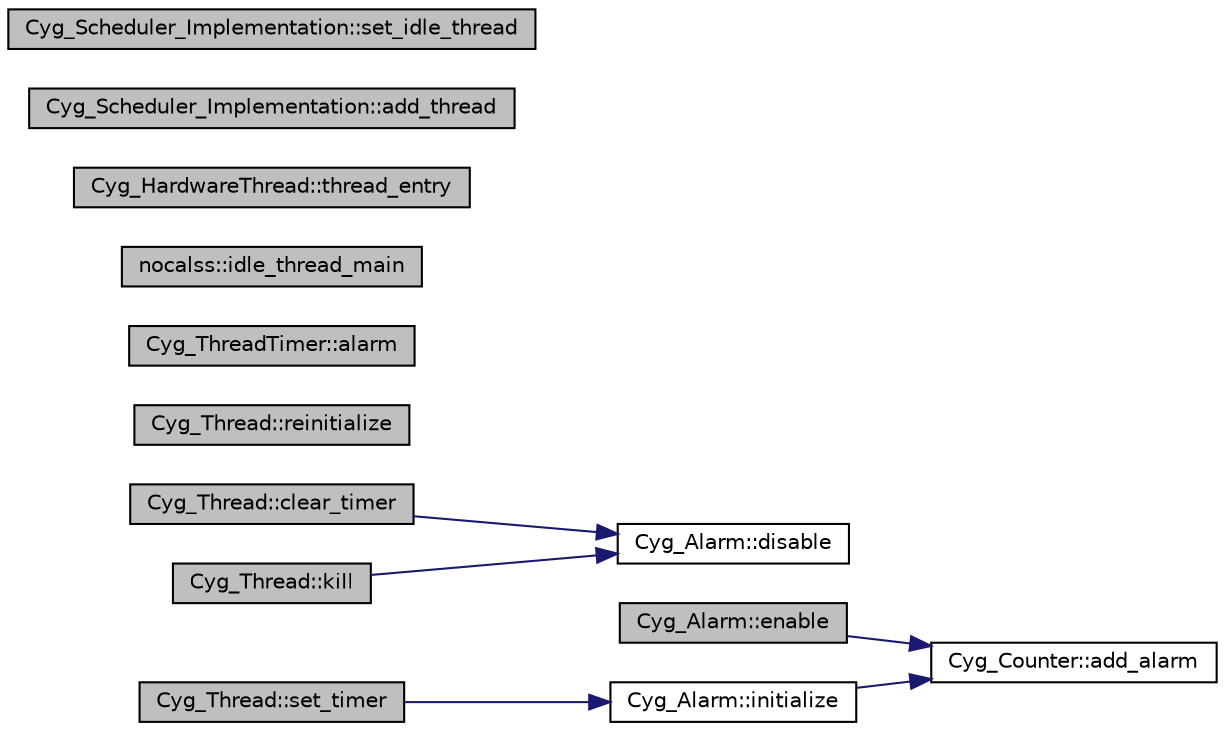 digraph "all"
{
  edge [fontname="Helvetica",fontsize="10",labelfontname="Helvetica",labelfontsize="10"];
 node [fontname="Helvetica",fontsize="10",shape=record];
rankdir="LR";
Node49 [label="Cyg_Alarm::enable",height=0.2,width=0.4,color="black", fillcolor="grey75", style="filled" fontcolor="black",URL="class_cyg___alarm.html#a5fc26af76b09d9ca69afaaf894979fd9"];
Node50 [label="Cyg_Counter::add_alarm",height=0.2,width=0.4,color="black", fillcolor="white", style="filled" ,URL="class_cyg___counter.html#a964f56902eff1382331ab0757e13857e"];
Node49 -> Node50 [color="midnightblue",fontsize="10",style="solid",fontname="Helvetica"];
Node51 [label="Cyg_Thread::set_timer",height=0.2,width=0.4,color="black", fillcolor="grey75", style="filled" fontcolor="black",URL="class_cyg___thread.html#a7e92402378d90c942fd050ac77610c05"];
Node52 [label="Cyg_Alarm::initialize",height=0.2,width=0.4,color="black", fillcolor="white", style="filled" ,URL="class_cyg___alarm.html#a86a3cc0243666be0b078300ce12f8b67"];
Node51 -> Node52 [color="midnightblue",fontsize="10",style="solid",fontname="Helvetica"];
Node52 -> Node50 [color="midnightblue",fontsize="10",style="solid",fontname="Helvetica"];
Node53 [label="Cyg_Thread::clear_timer",height=0.2,width=0.4,color="black", fillcolor="grey75", style="filled" fontcolor="black",URL="class_cyg___thread.html#acd6c558eb9fe78341e7b933b16dd9678"];
Node54 [label="Cyg_Alarm::disable",height=0.2,width=0.4,color="black", fillcolor="white", style="filled" ,URL="class_cyg___alarm.html#a72222d58531e082f7de0007f28b604f1"];
Node53 -> Node54 [color="midnightblue",fontsize="10",style="solid",fontname="Helvetica"];
Node55 [label="Cyg_Thread::kill",height=0.2,width=0.4,color="black", fillcolor="grey75", style="filled" fontcolor="black",URL="class_cyg___thread.html#aa2ccfc563049b0f7e77ebbafb5df7eca"];
Node55 -> Node54 [color="midnightblue",fontsize="10",style="solid",fontname="Helvetica"];
Node56 [label="Cyg_Thread::reinitialize",height=0.2,width=0.4,color="black", fillcolor="grey75", style="filled" fontcolor="black",URL="class_cyg___thread.html#abdd74d18178c8e11cd8668e35d98ddf3"];
Node57 [label="Cyg_ThreadTimer::alarm",height=0.2,width=0.4,color="black", fillcolor="grey75", style="filled" fontcolor="black",URL="class_cyg___thread_timer.html#ab355d2d23288714dcddad7dea458d991"];
Node58 [label="nocalss::idle_thread_main",height=0.2,width=0.4,color="black", fillcolor="grey75", style="filled" fontcolor="black",URL="thread_8cxx.html#ab41818e0f3d9ad7695412191d8d01f2d"];
Node59 [label="Cyg_HardwareThread::thread_entry",height=0.2,width=0.4,color="black", fillcolor="grey75", style="filled" fontcolor="black",URL="class_cyg___hardware_thread.html#af951e39bf5d2fcc71329274afd3f7ae3"];
Node60 [label="Cyg_Scheduler_Implementation::add_thread",height=0.2,width=0.4,color="black", fillcolor="grey75", style="filled" fontcolor="black",URL="class_cyg___scheduler___implementation.html#ad6a05d4eeef2a3f196c57aaad0de70d1"];
Node61 [label="Cyg_Scheduler_Implementation::set_idle_thread",height=0.2,width=0.4,color="black", fillcolor="grey75", style="filled" fontcolor="black",URL="class_cyg___scheduler___implementation.html#a479836186b44e4d1bfa4342dbc79c641"];
}
